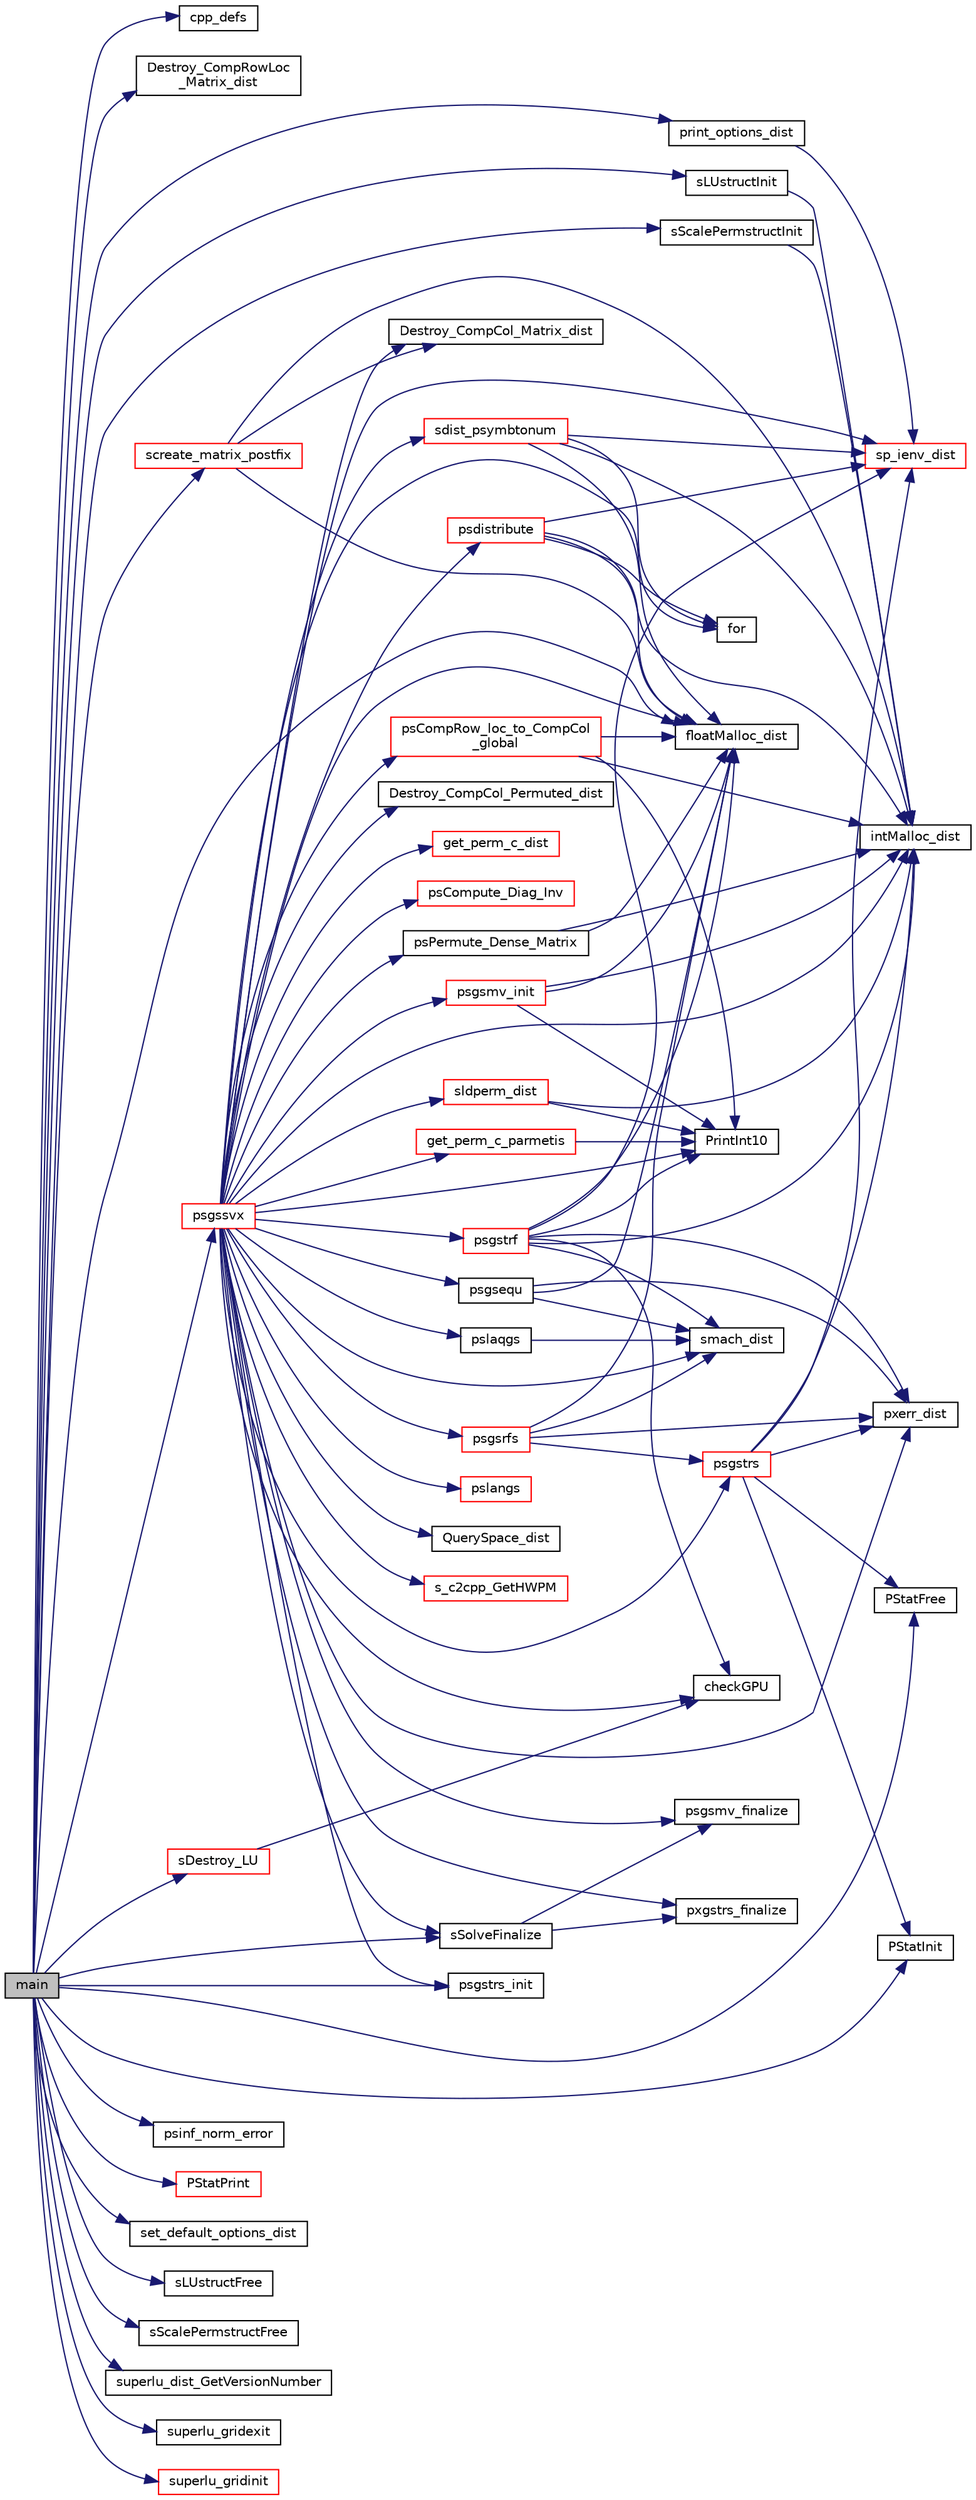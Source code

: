digraph "main"
{
 // LATEX_PDF_SIZE
  edge [fontname="Helvetica",fontsize="10",labelfontname="Helvetica",labelfontsize="10"];
  node [fontname="Helvetica",fontsize="10",shape=record];
  rankdir="LR";
  Node1 [label="main",height=0.2,width=0.4,color="black", fillcolor="grey75", style="filled", fontcolor="black",tooltip=" "];
  Node1 -> Node2 [color="midnightblue",fontsize="10",style="solid",fontname="Helvetica"];
  Node2 [label="cpp_defs",height=0.2,width=0.4,color="black", fillcolor="white", style="filled",URL="$psdrive1_8c.html#a2e2c03ad069d4aebdbd3358e4b191593",tooltip=" "];
  Node1 -> Node3 [color="midnightblue",fontsize="10",style="solid",fontname="Helvetica"];
  Node3 [label="Destroy_CompRowLoc\l_Matrix_dist",height=0.2,width=0.4,color="black", fillcolor="white", style="filled",URL="$superlu__defs_8h.html#af81cf1c066358e462837828031da4a2c",tooltip=" "];
  Node1 -> Node4 [color="midnightblue",fontsize="10",style="solid",fontname="Helvetica"];
  Node4 [label="floatMalloc_dist",height=0.2,width=0.4,color="black", fillcolor="white", style="filled",URL="$smemory__dist_8c.html#a331357a595befa771bac9d583c0eb8f4",tooltip=" "];
  Node1 -> Node5 [color="midnightblue",fontsize="10",style="solid",fontname="Helvetica"];
  Node5 [label="print_options_dist",height=0.2,width=0.4,color="black", fillcolor="white", style="filled",URL="$superlu__defs_8h.html#a0786e160fdc6d8f413452f446068dad1",tooltip="Print the options setting."];
  Node5 -> Node6 [color="midnightblue",fontsize="10",style="solid",fontname="Helvetica"];
  Node6 [label="sp_ienv_dist",height=0.2,width=0.4,color="red", fillcolor="white", style="filled",URL="$SRC_2sp__ienv_8c.html#a004725eb174f73ba121db829451a8e8c",tooltip=" "];
  Node1 -> Node8 [color="midnightblue",fontsize="10",style="solid",fontname="Helvetica"];
  Node8 [label="psgssvx",height=0.2,width=0.4,color="red", fillcolor="white", style="filled",URL="$psgssvx_8c.html#a4983e184dcc9820c617195d24c11a991",tooltip=" "];
  Node8 -> Node9 [color="midnightblue",fontsize="10",style="solid",fontname="Helvetica"];
  Node9 [label="checkGPU",height=0.2,width=0.4,color="black", fillcolor="white", style="filled",URL="$gpu__api__utils_8c.html#af8ca70316086ecfe46b3dd727da84ec5",tooltip=" "];
  Node8 -> Node10 [color="midnightblue",fontsize="10",style="solid",fontname="Helvetica"];
  Node10 [label="Destroy_CompCol_Matrix_dist",height=0.2,width=0.4,color="black", fillcolor="white", style="filled",URL="$superlu__defs_8h.html#a19148d48069c04e21a7ea94d53043f6f",tooltip=" "];
  Node8 -> Node11 [color="midnightblue",fontsize="10",style="solid",fontname="Helvetica"];
  Node11 [label="Destroy_CompCol_Permuted_dist",height=0.2,width=0.4,color="black", fillcolor="white", style="filled",URL="$superlu__defs_8h.html#a658c586f65e61ef7758b72aa81d56a48",tooltip="A is of type Stype==NCP."];
  Node8 -> Node4 [color="midnightblue",fontsize="10",style="solid",fontname="Helvetica"];
  Node8 -> Node12 [color="midnightblue",fontsize="10",style="solid",fontname="Helvetica"];
  Node12 [label="for",height=0.2,width=0.4,color="black", fillcolor="white", style="filled",URL="$dutil__dist_8c.html#a1fa3106fcf315ec2c58c319e589230cd",tooltip=" "];
  Node8 -> Node13 [color="midnightblue",fontsize="10",style="solid",fontname="Helvetica"];
  Node13 [label="get_perm_c_dist",height=0.2,width=0.4,color="red", fillcolor="white", style="filled",URL="$get__perm__c_8c.html#a04a4ecd61a85915115f4a65295f9c71d",tooltip=" "];
  Node8 -> Node27 [color="midnightblue",fontsize="10",style="solid",fontname="Helvetica"];
  Node27 [label="get_perm_c_parmetis",height=0.2,width=0.4,color="red", fillcolor="white", style="filled",URL="$get__perm__c__parmetis_8c.html#a3619fbfb31f41802d07339f7c1f4f6e1",tooltip=" "];
  Node27 -> Node31 [color="midnightblue",fontsize="10",style="solid",fontname="Helvetica"];
  Node31 [label="PrintInt10",height=0.2,width=0.4,color="black", fillcolor="white", style="filled",URL="$superlu__defs_8h.html#ab03f0fccabf0c7a84b0e2c99c2988809",tooltip=" "];
  Node8 -> Node29 [color="midnightblue",fontsize="10",style="solid",fontname="Helvetica"];
  Node29 [label="intMalloc_dist",height=0.2,width=0.4,color="black", fillcolor="white", style="filled",URL="$memory_8c.html#a2c2df35072e313373438cccdb98b885c",tooltip=" "];
  Node8 -> Node31 [color="midnightblue",fontsize="10",style="solid",fontname="Helvetica"];
  Node8 -> Node32 [color="midnightblue",fontsize="10",style="solid",fontname="Helvetica"];
  Node32 [label="psCompRow_loc_to_CompCol\l_global",height=0.2,width=0.4,color="red", fillcolor="white", style="filled",URL="$psutil_8c.html#a44ccd97e6b942a91508e25459bf1c797",tooltip="Gather A from the distributed compressed row format to global A in compressed column format."];
  Node32 -> Node4 [color="midnightblue",fontsize="10",style="solid",fontname="Helvetica"];
  Node32 -> Node29 [color="midnightblue",fontsize="10",style="solid",fontname="Helvetica"];
  Node32 -> Node31 [color="midnightblue",fontsize="10",style="solid",fontname="Helvetica"];
  Node8 -> Node35 [color="midnightblue",fontsize="10",style="solid",fontname="Helvetica"];
  Node35 [label="psCompute_Diag_Inv",height=0.2,width=0.4,color="red", fillcolor="white", style="filled",URL="$psgstrs_8c.html#a9243d0e9404d06deb1c8d822f8d607f0",tooltip=" "];
  Node8 -> Node36 [color="midnightblue",fontsize="10",style="solid",fontname="Helvetica"];
  Node36 [label="psdistribute",height=0.2,width=0.4,color="red", fillcolor="white", style="filled",URL="$psdistribute_8c.html#a0dc6be0bbba774eff5ab9f888b1918ec",tooltip=" "];
  Node36 -> Node4 [color="midnightblue",fontsize="10",style="solid",fontname="Helvetica"];
  Node36 -> Node12 [color="midnightblue",fontsize="10",style="solid",fontname="Helvetica"];
  Node36 -> Node29 [color="midnightblue",fontsize="10",style="solid",fontname="Helvetica"];
  Node36 -> Node6 [color="midnightblue",fontsize="10",style="solid",fontname="Helvetica"];
  Node8 -> Node49 [color="midnightblue",fontsize="10",style="solid",fontname="Helvetica"];
  Node49 [label="psgsequ",height=0.2,width=0.4,color="black", fillcolor="white", style="filled",URL="$psgsequ_8c.html#aef6409e3a08ad0e302c0ac9107c56eee",tooltip=" "];
  Node49 -> Node4 [color="midnightblue",fontsize="10",style="solid",fontname="Helvetica"];
  Node49 -> Node50 [color="midnightblue",fontsize="10",style="solid",fontname="Helvetica"];
  Node50 [label="pxerr_dist",height=0.2,width=0.4,color="black", fillcolor="white", style="filled",URL="$pxerr__dist_8c.html#a83457ff10ec305ba2d5c47fcb3db3300",tooltip=" "];
  Node49 -> Node51 [color="midnightblue",fontsize="10",style="solid",fontname="Helvetica"];
  Node51 [label="smach_dist",height=0.2,width=0.4,color="black", fillcolor="white", style="filled",URL="$smach__dist_8c.html#a7fe5e800bc6c97889ed8ecdc073dbaf9",tooltip=" "];
  Node8 -> Node52 [color="midnightblue",fontsize="10",style="solid",fontname="Helvetica"];
  Node52 [label="psgsmv_finalize",height=0.2,width=0.4,color="black", fillcolor="white", style="filled",URL="$psgsmv_8c.html#ac1c2257939118818c6bcee5c2b9064e6",tooltip=" "];
  Node8 -> Node53 [color="midnightblue",fontsize="10",style="solid",fontname="Helvetica"];
  Node53 [label="psgsmv_init",height=0.2,width=0.4,color="red", fillcolor="white", style="filled",URL="$psgsmv_8c.html#a354ebe27044c81985b1ae2ce199e0b2e",tooltip=" "];
  Node53 -> Node4 [color="midnightblue",fontsize="10",style="solid",fontname="Helvetica"];
  Node53 -> Node29 [color="midnightblue",fontsize="10",style="solid",fontname="Helvetica"];
  Node53 -> Node31 [color="midnightblue",fontsize="10",style="solid",fontname="Helvetica"];
  Node8 -> Node54 [color="midnightblue",fontsize="10",style="solid",fontname="Helvetica"];
  Node54 [label="psgsrfs",height=0.2,width=0.4,color="red", fillcolor="white", style="filled",URL="$psgsrfs_8c.html#a32c2a319bba87923a8fc49c07b04e485",tooltip=" "];
  Node54 -> Node4 [color="midnightblue",fontsize="10",style="solid",fontname="Helvetica"];
  Node54 -> Node56 [color="midnightblue",fontsize="10",style="solid",fontname="Helvetica"];
  Node56 [label="psgstrs",height=0.2,width=0.4,color="red", fillcolor="white", style="filled",URL="$psgstrs_8c.html#aae4b76f1771771b0110200fa45ae55bb",tooltip=" "];
  Node56 -> Node29 [color="midnightblue",fontsize="10",style="solid",fontname="Helvetica"];
  Node56 -> Node66 [color="midnightblue",fontsize="10",style="solid",fontname="Helvetica"];
  Node66 [label="PStatFree",height=0.2,width=0.4,color="black", fillcolor="white", style="filled",URL="$superlu__defs_8h.html#a72c21f510c552d12a9156c91fb0d2590",tooltip=" "];
  Node56 -> Node67 [color="midnightblue",fontsize="10",style="solid",fontname="Helvetica"];
  Node67 [label="PStatInit",height=0.2,width=0.4,color="black", fillcolor="white", style="filled",URL="$superlu__defs_8h.html#a6a4d9e2e43171f86980fd9f3ebd34f83",tooltip=" "];
  Node56 -> Node50 [color="midnightblue",fontsize="10",style="solid",fontname="Helvetica"];
  Node56 -> Node6 [color="midnightblue",fontsize="10",style="solid",fontname="Helvetica"];
  Node54 -> Node50 [color="midnightblue",fontsize="10",style="solid",fontname="Helvetica"];
  Node54 -> Node51 [color="midnightblue",fontsize="10",style="solid",fontname="Helvetica"];
  Node8 -> Node76 [color="midnightblue",fontsize="10",style="solid",fontname="Helvetica"];
  Node76 [label="psgstrf",height=0.2,width=0.4,color="red", fillcolor="white", style="filled",URL="$psgstrf_8c.html#a2e1f4237441d40b36a590bf2d44e9dba",tooltip=" "];
  Node76 -> Node9 [color="midnightblue",fontsize="10",style="solid",fontname="Helvetica"];
  Node76 -> Node4 [color="midnightblue",fontsize="10",style="solid",fontname="Helvetica"];
  Node76 -> Node29 [color="midnightblue",fontsize="10",style="solid",fontname="Helvetica"];
  Node76 -> Node31 [color="midnightblue",fontsize="10",style="solid",fontname="Helvetica"];
  Node76 -> Node50 [color="midnightblue",fontsize="10",style="solid",fontname="Helvetica"];
  Node76 -> Node51 [color="midnightblue",fontsize="10",style="solid",fontname="Helvetica"];
  Node76 -> Node6 [color="midnightblue",fontsize="10",style="solid",fontname="Helvetica"];
  Node8 -> Node56 [color="midnightblue",fontsize="10",style="solid",fontname="Helvetica"];
  Node8 -> Node106 [color="midnightblue",fontsize="10",style="solid",fontname="Helvetica"];
  Node106 [label="psgstrs_init",height=0.2,width=0.4,color="black", fillcolor="white", style="filled",URL="$psutil_8c.html#a1e448907254abff211a5fe03ce65f9dc",tooltip=" "];
  Node8 -> Node107 [color="midnightblue",fontsize="10",style="solid",fontname="Helvetica"];
  Node107 [label="pslangs",height=0.2,width=0.4,color="red", fillcolor="white", style="filled",URL="$pslangs_8c.html#a6fac24f99dc214f320117c0ca651d3a7",tooltip=" "];
  Node8 -> Node108 [color="midnightblue",fontsize="10",style="solid",fontname="Helvetica"];
  Node108 [label="pslaqgs",height=0.2,width=0.4,color="black", fillcolor="white", style="filled",URL="$pslaqgs_8c.html#a0e21ebff29993f0bc29267a29c57a343",tooltip=" "];
  Node108 -> Node51 [color="midnightblue",fontsize="10",style="solid",fontname="Helvetica"];
  Node8 -> Node109 [color="midnightblue",fontsize="10",style="solid",fontname="Helvetica"];
  Node109 [label="psPermute_Dense_Matrix",height=0.2,width=0.4,color="black", fillcolor="white", style="filled",URL="$psutil_8c.html#acca1dc5cd2e8bd96f2c4eb691d862e7d",tooltip="Permute the distributed dense matrix: B <= perm(X). perm[i] = j means the i-th row of X is in the j-t..."];
  Node109 -> Node4 [color="midnightblue",fontsize="10",style="solid",fontname="Helvetica"];
  Node109 -> Node29 [color="midnightblue",fontsize="10",style="solid",fontname="Helvetica"];
  Node8 -> Node50 [color="midnightblue",fontsize="10",style="solid",fontname="Helvetica"];
  Node8 -> Node110 [color="midnightblue",fontsize="10",style="solid",fontname="Helvetica"];
  Node110 [label="pxgstrs_finalize",height=0.2,width=0.4,color="black", fillcolor="white", style="filled",URL="$superlu__ddefs_8h.html#aabf0cd62d7253981c2c07b46b728b44d",tooltip=" "];
  Node8 -> Node111 [color="midnightblue",fontsize="10",style="solid",fontname="Helvetica"];
  Node111 [label="QuerySpace_dist",height=0.2,width=0.4,color="black", fillcolor="white", style="filled",URL="$memory_8c.html#a8413ce1e40449eb9066b27bf5f01f200",tooltip=" "];
  Node8 -> Node112 [color="midnightblue",fontsize="10",style="solid",fontname="Helvetica"];
  Node112 [label="s_c2cpp_GetHWPM",height=0.2,width=0.4,color="red", fillcolor="white", style="filled",URL="$s__c2cpp__GetHWPM_8cpp.html#a5354e0ce3b97a444609d74521cb611f8",tooltip=" "];
  Node8 -> Node116 [color="midnightblue",fontsize="10",style="solid",fontname="Helvetica"];
  Node116 [label="sdist_psymbtonum",height=0.2,width=0.4,color="red", fillcolor="white", style="filled",URL="$pssymbfact__distdata_8c.html#adb3636703057a681c21fbebefcaf976e",tooltip=" "];
  Node116 -> Node4 [color="midnightblue",fontsize="10",style="solid",fontname="Helvetica"];
  Node116 -> Node12 [color="midnightblue",fontsize="10",style="solid",fontname="Helvetica"];
  Node116 -> Node29 [color="midnightblue",fontsize="10",style="solid",fontname="Helvetica"];
  Node116 -> Node6 [color="midnightblue",fontsize="10",style="solid",fontname="Helvetica"];
  Node8 -> Node119 [color="midnightblue",fontsize="10",style="solid",fontname="Helvetica"];
  Node119 [label="sldperm_dist",height=0.2,width=0.4,color="red", fillcolor="white", style="filled",URL="$sldperm__dist_8c.html#ab475d4b45d6d2e4842cbe5dfed51696e",tooltip=" "];
  Node119 -> Node29 [color="midnightblue",fontsize="10",style="solid",fontname="Helvetica"];
  Node119 -> Node31 [color="midnightblue",fontsize="10",style="solid",fontname="Helvetica"];
  Node8 -> Node51 [color="midnightblue",fontsize="10",style="solid",fontname="Helvetica"];
  Node8 -> Node6 [color="midnightblue",fontsize="10",style="solid",fontname="Helvetica"];
  Node8 -> Node133 [color="midnightblue",fontsize="10",style="solid",fontname="Helvetica"];
  Node133 [label="sSolveFinalize",height=0.2,width=0.4,color="black", fillcolor="white", style="filled",URL="$psutil_8c.html#a4cd5fa10d4772aec8d85bb15ca5c28f7",tooltip="Release the resources used for the solution phase."];
  Node133 -> Node52 [color="midnightblue",fontsize="10",style="solid",fontname="Helvetica"];
  Node133 -> Node110 [color="midnightblue",fontsize="10",style="solid",fontname="Helvetica"];
  Node1 -> Node106 [color="midnightblue",fontsize="10",style="solid",fontname="Helvetica"];
  Node1 -> Node189 [color="midnightblue",fontsize="10",style="solid",fontname="Helvetica"];
  Node189 [label="psinf_norm_error",height=0.2,width=0.4,color="black", fillcolor="white", style="filled",URL="$psutil_8c.html#a3ad68cfdf754e1b433b88cf56c0f5c6a",tooltip="Check the inf-norm of the error vector."];
  Node1 -> Node66 [color="midnightblue",fontsize="10",style="solid",fontname="Helvetica"];
  Node1 -> Node67 [color="midnightblue",fontsize="10",style="solid",fontname="Helvetica"];
  Node1 -> Node190 [color="midnightblue",fontsize="10",style="solid",fontname="Helvetica"];
  Node190 [label="PStatPrint",height=0.2,width=0.4,color="red", fillcolor="white", style="filled",URL="$superlu__defs_8h.html#a69b52d648c38fa18f68d4b5f5689d4a2",tooltip=" "];
  Node1 -> Node191 [color="midnightblue",fontsize="10",style="solid",fontname="Helvetica"];
  Node191 [label="screate_matrix_postfix",height=0.2,width=0.4,color="red", fillcolor="white", style="filled",URL="$superlu__sdefs_8h.html#a001deab0826000767ebb5b84ecf81e8b",tooltip=" "];
  Node191 -> Node10 [color="midnightblue",fontsize="10",style="solid",fontname="Helvetica"];
  Node191 -> Node4 [color="midnightblue",fontsize="10",style="solid",fontname="Helvetica"];
  Node191 -> Node29 [color="midnightblue",fontsize="10",style="solid",fontname="Helvetica"];
  Node1 -> Node217 [color="midnightblue",fontsize="10",style="solid",fontname="Helvetica"];
  Node217 [label="sDestroy_LU",height=0.2,width=0.4,color="red", fillcolor="white", style="filled",URL="$psutil_8c.html#a26eab5afae1362682b67a233180b6723",tooltip="Destroy distributed L & U matrices."];
  Node217 -> Node9 [color="midnightblue",fontsize="10",style="solid",fontname="Helvetica"];
  Node1 -> Node219 [color="midnightblue",fontsize="10",style="solid",fontname="Helvetica"];
  Node219 [label="set_default_options_dist",height=0.2,width=0.4,color="black", fillcolor="white", style="filled",URL="$superlu__defs_8h.html#ae4620e0e61b047a0fe6437b250a68b9b",tooltip="Set the default values for the options argument."];
  Node1 -> Node220 [color="midnightblue",fontsize="10",style="solid",fontname="Helvetica"];
  Node220 [label="sLUstructFree",height=0.2,width=0.4,color="black", fillcolor="white", style="filled",URL="$psutil_8c.html#af11d8b353bdc5fb785ffee271a704bd7",tooltip="Deallocate LUstruct."];
  Node1 -> Node221 [color="midnightblue",fontsize="10",style="solid",fontname="Helvetica"];
  Node221 [label="sLUstructInit",height=0.2,width=0.4,color="black", fillcolor="white", style="filled",URL="$psutil_8c.html#a476cd861bddaa3d70f4967e513c1045f",tooltip="Allocate storage in LUstruct."];
  Node221 -> Node29 [color="midnightblue",fontsize="10",style="solid",fontname="Helvetica"];
  Node1 -> Node222 [color="midnightblue",fontsize="10",style="solid",fontname="Helvetica"];
  Node222 [label="sScalePermstructFree",height=0.2,width=0.4,color="black", fillcolor="white", style="filled",URL="$superlu__sdefs_8h.html#a48cbbfeef4ff8ba196e37d9d07bba6b9",tooltip="Deallocate ScalePermstruct."];
  Node1 -> Node223 [color="midnightblue",fontsize="10",style="solid",fontname="Helvetica"];
  Node223 [label="sScalePermstructInit",height=0.2,width=0.4,color="black", fillcolor="white", style="filled",URL="$superlu__sdefs_8h.html#a5c9aad0b1fa014a358b8420caf6122ce",tooltip="Allocate storage in ScalePermstruct."];
  Node223 -> Node29 [color="midnightblue",fontsize="10",style="solid",fontname="Helvetica"];
  Node1 -> Node133 [color="midnightblue",fontsize="10",style="solid",fontname="Helvetica"];
  Node1 -> Node224 [color="midnightblue",fontsize="10",style="solid",fontname="Helvetica"];
  Node224 [label="superlu_dist_GetVersionNumber",height=0.2,width=0.4,color="black", fillcolor="white", style="filled",URL="$superlu__defs_8h.html#a7d0446fb34d924ab6b70397974b64954",tooltip=" "];
  Node1 -> Node225 [color="midnightblue",fontsize="10",style="solid",fontname="Helvetica"];
  Node225 [label="superlu_gridexit",height=0.2,width=0.4,color="black", fillcolor="white", style="filled",URL="$superlu__defs_8h.html#ab151232cdf0e52a85e0f27319f358fd4",tooltip=" "];
  Node1 -> Node226 [color="midnightblue",fontsize="10",style="solid",fontname="Helvetica"];
  Node226 [label="superlu_gridinit",height=0.2,width=0.4,color="red", fillcolor="white", style="filled",URL="$superlu__defs_8h.html#af673f68417d0c11596db905bdb4670ff",tooltip="All processes in the MPI communicator must call this routine."];
}
